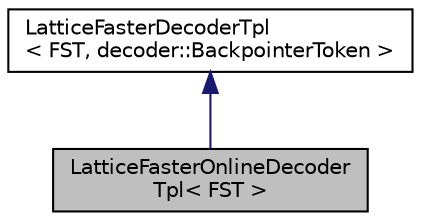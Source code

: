 digraph "LatticeFasterOnlineDecoderTpl&lt; FST &gt;"
{
  edge [fontname="Helvetica",fontsize="10",labelfontname="Helvetica",labelfontsize="10"];
  node [fontname="Helvetica",fontsize="10",shape=record];
  Node0 [label="LatticeFasterOnlineDecoder\lTpl\< FST \>",height=0.2,width=0.4,color="black", fillcolor="grey75", style="filled", fontcolor="black"];
  Node1 -> Node0 [dir="back",color="midnightblue",fontsize="10",style="solid",fontname="Helvetica"];
  Node1 [label="LatticeFasterDecoderTpl\l\< FST, decoder::BackpointerToken \>",height=0.2,width=0.4,color="black", fillcolor="white", style="filled",URL="$classkaldi_1_1LatticeFasterDecoderTpl.html"];
}
